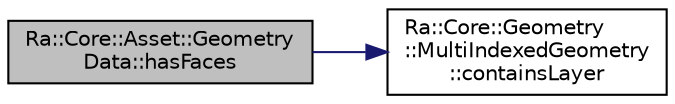 digraph "Ra::Core::Asset::GeometryData::hasFaces"
{
 // INTERACTIVE_SVG=YES
 // LATEX_PDF_SIZE
  edge [fontname="Helvetica",fontsize="10",labelfontname="Helvetica",labelfontsize="10"];
  node [fontname="Helvetica",fontsize="10",shape=record];
  rankdir="LR";
  Node1 [label="Ra::Core::Asset::Geometry\lData::hasFaces",height=0.2,width=0.4,color="black", fillcolor="grey75", style="filled", fontcolor="black",tooltip="Return true if the object has faces."];
  Node1 -> Node2 [color="midnightblue",fontsize="10",style="solid",fontname="Helvetica"];
  Node2 [label="Ra::Core::Geometry\l::MultiIndexedGeometry\l::containsLayer",height=0.2,width=0.4,color="black", fillcolor="white", style="filled",URL="$classRa_1_1Core_1_1Geometry_1_1MultiIndexedGeometry.html#a6192bea8770876bd8d0f22e56ac7799e",tooltip="Check if at least one layer with such properties exists."];
}
